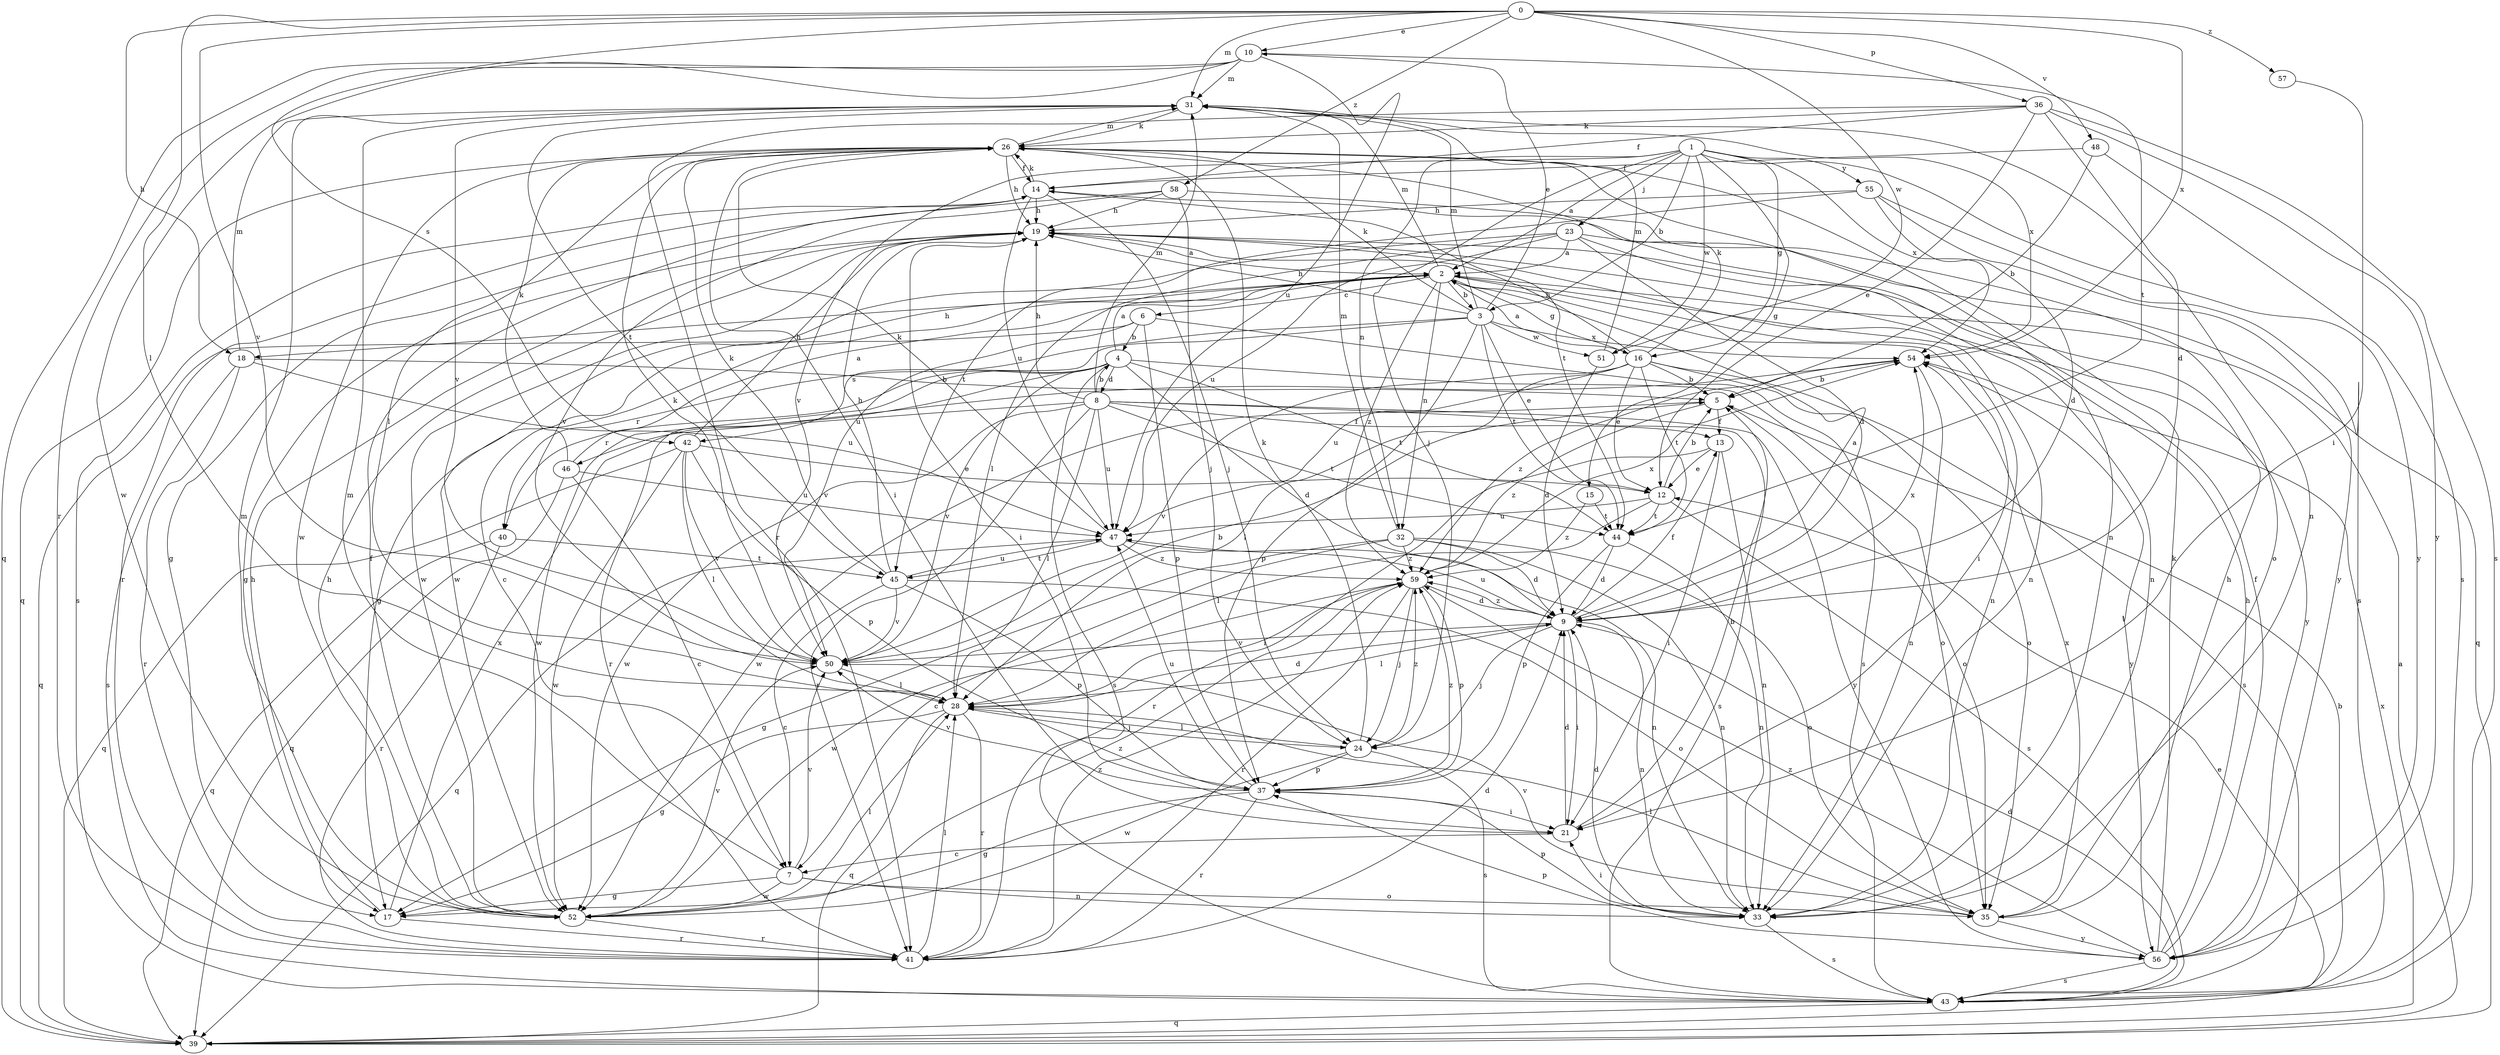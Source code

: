 strict digraph  {
0;
1;
2;
3;
4;
5;
6;
7;
8;
9;
10;
12;
13;
14;
15;
16;
17;
18;
19;
21;
23;
24;
26;
28;
31;
32;
33;
35;
36;
37;
39;
40;
41;
42;
43;
44;
45;
46;
47;
48;
50;
51;
52;
54;
55;
56;
57;
58;
59;
0 -> 10  [label=e];
0 -> 18  [label=h];
0 -> 28  [label=l];
0 -> 31  [label=m];
0 -> 36  [label=p];
0 -> 42  [label=s];
0 -> 48  [label=v];
0 -> 50  [label=v];
0 -> 51  [label=w];
0 -> 54  [label=x];
0 -> 57  [label=z];
0 -> 58  [label=z];
1 -> 2  [label=a];
1 -> 3  [label=b];
1 -> 15  [label=g];
1 -> 16  [label=g];
1 -> 23  [label=j];
1 -> 24  [label=j];
1 -> 32  [label=n];
1 -> 50  [label=v];
1 -> 51  [label=w];
1 -> 54  [label=x];
1 -> 55  [label=y];
1 -> 56  [label=y];
2 -> 3  [label=b];
2 -> 6  [label=c];
2 -> 7  [label=c];
2 -> 16  [label=g];
2 -> 17  [label=g];
2 -> 18  [label=h];
2 -> 21  [label=i];
2 -> 31  [label=m];
2 -> 32  [label=n];
2 -> 33  [label=n];
2 -> 56  [label=y];
2 -> 59  [label=z];
3 -> 10  [label=e];
3 -> 12  [label=e];
3 -> 19  [label=h];
3 -> 26  [label=k];
3 -> 31  [label=m];
3 -> 37  [label=p];
3 -> 40  [label=r];
3 -> 42  [label=s];
3 -> 44  [label=t];
3 -> 51  [label=w];
3 -> 54  [label=x];
4 -> 2  [label=a];
4 -> 8  [label=d];
4 -> 9  [label=d];
4 -> 35  [label=o];
4 -> 40  [label=r];
4 -> 41  [label=r];
4 -> 43  [label=s];
4 -> 44  [label=t];
4 -> 50  [label=v];
4 -> 52  [label=w];
5 -> 13  [label=f];
5 -> 35  [label=o];
5 -> 52  [label=w];
5 -> 59  [label=z];
6 -> 4  [label=b];
6 -> 37  [label=p];
6 -> 39  [label=q];
6 -> 43  [label=s];
6 -> 50  [label=v];
7 -> 17  [label=g];
7 -> 31  [label=m];
7 -> 33  [label=n];
7 -> 35  [label=o];
7 -> 50  [label=v];
7 -> 52  [label=w];
8 -> 4  [label=b];
8 -> 13  [label=f];
8 -> 19  [label=h];
8 -> 28  [label=l];
8 -> 31  [label=m];
8 -> 41  [label=r];
8 -> 43  [label=s];
8 -> 44  [label=t];
8 -> 46  [label=u];
8 -> 47  [label=u];
8 -> 52  [label=w];
8 -> 56  [label=y];
9 -> 2  [label=a];
9 -> 13  [label=f];
9 -> 21  [label=i];
9 -> 24  [label=j];
9 -> 28  [label=l];
9 -> 33  [label=n];
9 -> 47  [label=u];
9 -> 50  [label=v];
9 -> 54  [label=x];
9 -> 59  [label=z];
10 -> 31  [label=m];
10 -> 39  [label=q];
10 -> 41  [label=r];
10 -> 44  [label=t];
10 -> 47  [label=u];
10 -> 52  [label=w];
12 -> 5  [label=b];
12 -> 28  [label=l];
12 -> 43  [label=s];
12 -> 44  [label=t];
12 -> 47  [label=u];
13 -> 12  [label=e];
13 -> 21  [label=i];
13 -> 33  [label=n];
13 -> 41  [label=r];
14 -> 19  [label=h];
14 -> 24  [label=j];
14 -> 26  [label=k];
14 -> 41  [label=r];
14 -> 43  [label=s];
14 -> 44  [label=t];
14 -> 47  [label=u];
15 -> 44  [label=t];
15 -> 59  [label=z];
16 -> 2  [label=a];
16 -> 5  [label=b];
16 -> 12  [label=e];
16 -> 19  [label=h];
16 -> 26  [label=k];
16 -> 28  [label=l];
16 -> 35  [label=o];
16 -> 43  [label=s];
16 -> 44  [label=t];
16 -> 47  [label=u];
16 -> 50  [label=v];
17 -> 19  [label=h];
17 -> 41  [label=r];
17 -> 54  [label=x];
18 -> 5  [label=b];
18 -> 31  [label=m];
18 -> 41  [label=r];
18 -> 43  [label=s];
18 -> 47  [label=u];
19 -> 2  [label=a];
19 -> 17  [label=g];
19 -> 21  [label=i];
19 -> 33  [label=n];
19 -> 52  [label=w];
21 -> 5  [label=b];
21 -> 7  [label=c];
21 -> 9  [label=d];
23 -> 2  [label=a];
23 -> 9  [label=d];
23 -> 28  [label=l];
23 -> 33  [label=n];
23 -> 39  [label=q];
23 -> 47  [label=u];
23 -> 52  [label=w];
24 -> 26  [label=k];
24 -> 28  [label=l];
24 -> 37  [label=p];
24 -> 43  [label=s];
24 -> 52  [label=w];
24 -> 59  [label=z];
26 -> 14  [label=f];
26 -> 19  [label=h];
26 -> 21  [label=i];
26 -> 28  [label=l];
26 -> 31  [label=m];
26 -> 33  [label=n];
26 -> 39  [label=q];
26 -> 52  [label=w];
28 -> 9  [label=d];
28 -> 17  [label=g];
28 -> 24  [label=j];
28 -> 39  [label=q];
28 -> 41  [label=r];
31 -> 26  [label=k];
31 -> 33  [label=n];
31 -> 45  [label=t];
31 -> 50  [label=v];
31 -> 54  [label=x];
32 -> 7  [label=c];
32 -> 9  [label=d];
32 -> 17  [label=g];
32 -> 31  [label=m];
32 -> 33  [label=n];
32 -> 35  [label=o];
32 -> 59  [label=z];
33 -> 9  [label=d];
33 -> 21  [label=i];
33 -> 37  [label=p];
33 -> 43  [label=s];
35 -> 19  [label=h];
35 -> 28  [label=l];
35 -> 50  [label=v];
35 -> 54  [label=x];
35 -> 56  [label=y];
36 -> 9  [label=d];
36 -> 12  [label=e];
36 -> 14  [label=f];
36 -> 26  [label=k];
36 -> 41  [label=r];
36 -> 43  [label=s];
36 -> 56  [label=y];
37 -> 17  [label=g];
37 -> 21  [label=i];
37 -> 41  [label=r];
37 -> 47  [label=u];
37 -> 50  [label=v];
37 -> 59  [label=z];
39 -> 2  [label=a];
39 -> 12  [label=e];
39 -> 54  [label=x];
40 -> 39  [label=q];
40 -> 41  [label=r];
40 -> 45  [label=t];
41 -> 9  [label=d];
41 -> 28  [label=l];
41 -> 59  [label=z];
42 -> 12  [label=e];
42 -> 19  [label=h];
42 -> 28  [label=l];
42 -> 37  [label=p];
42 -> 39  [label=q];
42 -> 50  [label=v];
42 -> 52  [label=w];
43 -> 5  [label=b];
43 -> 9  [label=d];
43 -> 39  [label=q];
44 -> 9  [label=d];
44 -> 33  [label=n];
44 -> 37  [label=p];
45 -> 7  [label=c];
45 -> 19  [label=h];
45 -> 26  [label=k];
45 -> 35  [label=o];
45 -> 37  [label=p];
45 -> 47  [label=u];
45 -> 50  [label=v];
46 -> 2  [label=a];
46 -> 7  [label=c];
46 -> 26  [label=k];
46 -> 39  [label=q];
46 -> 47  [label=u];
47 -> 26  [label=k];
47 -> 33  [label=n];
47 -> 39  [label=q];
47 -> 45  [label=t];
47 -> 59  [label=z];
48 -> 5  [label=b];
48 -> 14  [label=f];
48 -> 43  [label=s];
50 -> 5  [label=b];
50 -> 26  [label=k];
50 -> 28  [label=l];
51 -> 9  [label=d];
51 -> 31  [label=m];
52 -> 14  [label=f];
52 -> 19  [label=h];
52 -> 28  [label=l];
52 -> 31  [label=m];
52 -> 41  [label=r];
52 -> 50  [label=v];
52 -> 59  [label=z];
54 -> 5  [label=b];
54 -> 33  [label=n];
54 -> 56  [label=y];
54 -> 59  [label=z];
55 -> 9  [label=d];
55 -> 19  [label=h];
55 -> 43  [label=s];
55 -> 45  [label=t];
55 -> 56  [label=y];
56 -> 14  [label=f];
56 -> 19  [label=h];
56 -> 26  [label=k];
56 -> 37  [label=p];
56 -> 43  [label=s];
56 -> 59  [label=z];
57 -> 21  [label=i];
58 -> 17  [label=g];
58 -> 19  [label=h];
58 -> 24  [label=j];
58 -> 35  [label=o];
58 -> 50  [label=v];
59 -> 9  [label=d];
59 -> 24  [label=j];
59 -> 28  [label=l];
59 -> 37  [label=p];
59 -> 41  [label=r];
59 -> 52  [label=w];
59 -> 54  [label=x];
}
